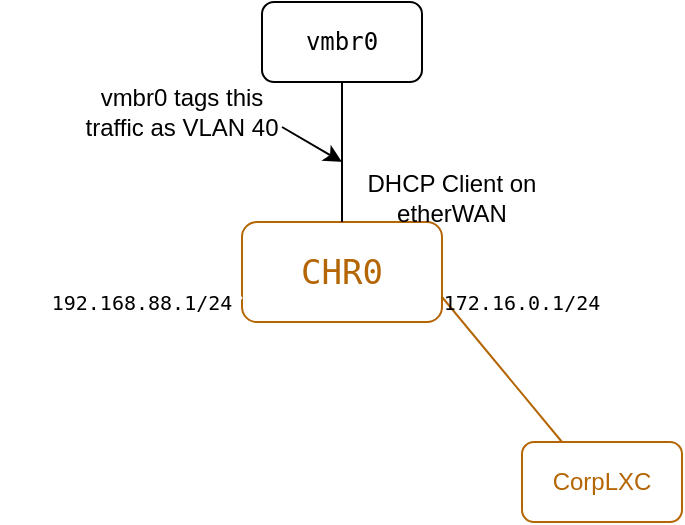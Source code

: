 <mxfile version="28.0.9">
  <diagram name="Page-1" id="E0xHcOXO7ROCn3cZHOuz">
    <mxGraphModel dx="937" dy="597" grid="1" gridSize="10" guides="1" tooltips="1" connect="1" arrows="1" fold="1" page="1" pageScale="1" pageWidth="850" pageHeight="1100" math="0" shadow="0">
      <root>
        <mxCell id="0" />
        <mxCell id="1" parent="0" />
        <mxCell id="F4VbvwQIKq2nN-VzhIap-1" value="&lt;pre&gt;&lt;font style=&quot;font-size: 17px; color: light-dark(rgb(180, 101, 4), rgb(255, 31, 87));&quot;&gt;CHR0&lt;/font&gt;&lt;/pre&gt;" style="rounded=1;whiteSpace=wrap;html=1;strokeColor=light-dark(#B46504,#FF1F57);" vertex="1" parent="1">
          <mxGeometry x="310" y="260" width="100" height="50" as="geometry" />
        </mxCell>
        <mxCell id="F4VbvwQIKq2nN-VzhIap-2" value="&lt;span style=&quot;color: light-dark(rgb(255, 255, 255), rgb(255, 134, 44));&quot;&gt;GuestLXC&lt;/span&gt;" style="rounded=1;whiteSpace=wrap;html=1;strokeColor=light-dark(#FFFFFF,#FF862C);" vertex="1" parent="1">
          <mxGeometry x="190" y="370" width="80" height="40" as="geometry" />
        </mxCell>
        <mxCell id="F4VbvwQIKq2nN-VzhIap-3" value="&lt;span style=&quot;color: light-dark(rgb(180, 101, 4), rgb(255, 65, 73));&quot;&gt;CorpLXC&lt;/span&gt;" style="rounded=1;whiteSpace=wrap;html=1;strokeColor=light-dark(#B46504,#FF4149);" vertex="1" parent="1">
          <mxGeometry x="450" y="370" width="80" height="40" as="geometry" />
        </mxCell>
        <mxCell id="F4VbvwQIKq2nN-VzhIap-4" value="DHCP Client on etherWAN" style="text;html=1;align=center;verticalAlign=middle;whiteSpace=wrap;rounded=0;" vertex="1" parent="1">
          <mxGeometry x="370" y="238" width="90" height="20" as="geometry" />
        </mxCell>
        <mxCell id="F4VbvwQIKq2nN-VzhIap-5" value="&lt;pre&gt;vmbr0&lt;/pre&gt;" style="rounded=1;whiteSpace=wrap;html=1;strokeColor=light-dark(#000000,#000099);" vertex="1" parent="1">
          <mxGeometry x="320" y="150" width="80" height="40" as="geometry" />
        </mxCell>
        <mxCell id="F4VbvwQIKq2nN-VzhIap-6" value="" style="endArrow=none;html=1;rounded=0;entryX=0.5;entryY=1;entryDx=0;entryDy=0;exitX=0.5;exitY=0;exitDx=0;exitDy=0;strokeColor=light-dark(#000000,#000099);" edge="1" parent="1" source="F4VbvwQIKq2nN-VzhIap-1" target="F4VbvwQIKq2nN-VzhIap-5">
          <mxGeometry width="50" height="50" relative="1" as="geometry">
            <mxPoint x="370" y="350" as="sourcePoint" />
            <mxPoint x="420" y="300" as="targetPoint" />
          </mxGeometry>
        </mxCell>
        <mxCell id="F4VbvwQIKq2nN-VzhIap-7" value="vmbr0 tags this traffic as VLAN 40" style="text;html=1;align=center;verticalAlign=middle;whiteSpace=wrap;rounded=0;" vertex="1" parent="1">
          <mxGeometry x="230" y="190" width="100" height="30" as="geometry" />
        </mxCell>
        <mxCell id="F4VbvwQIKq2nN-VzhIap-8" value="" style="endArrow=classic;html=1;rounded=0;exitX=1;exitY=0.75;exitDx=0;exitDy=0;" edge="1" parent="1" source="F4VbvwQIKq2nN-VzhIap-7">
          <mxGeometry width="50" height="50" relative="1" as="geometry">
            <mxPoint x="370" y="310" as="sourcePoint" />
            <mxPoint x="360" y="230" as="targetPoint" />
          </mxGeometry>
        </mxCell>
        <mxCell id="F4VbvwQIKq2nN-VzhIap-9" value="" style="endArrow=none;html=1;rounded=0;exitX=0.75;exitY=0;exitDx=0;exitDy=0;entryX=0;entryY=0.75;entryDx=0;entryDy=0;strokeColor=light-dark(#FFFFFF,#FF862C);" edge="1" parent="1" source="F4VbvwQIKq2nN-VzhIap-2" target="F4VbvwQIKq2nN-VzhIap-1">
          <mxGeometry width="50" height="50" relative="1" as="geometry">
            <mxPoint x="370" y="310" as="sourcePoint" />
            <mxPoint x="420" y="260" as="targetPoint" />
          </mxGeometry>
        </mxCell>
        <mxCell id="F4VbvwQIKq2nN-VzhIap-10" value="" style="endArrow=none;html=1;rounded=0;entryX=0.25;entryY=0;entryDx=0;entryDy=0;exitX=1;exitY=0.75;exitDx=0;exitDy=0;strokeColor=light-dark(#B46504,#FF4149);" edge="1" parent="1" source="F4VbvwQIKq2nN-VzhIap-1" target="F4VbvwQIKq2nN-VzhIap-3">
          <mxGeometry width="50" height="50" relative="1" as="geometry">
            <mxPoint x="370" y="310" as="sourcePoint" />
            <mxPoint x="420" y="260" as="targetPoint" />
          </mxGeometry>
        </mxCell>
        <mxCell id="F4VbvwQIKq2nN-VzhIap-11" value="&lt;pre&gt;&lt;font style=&quot;font-size: 10px;&quot;&gt;192.168.88.1/24&lt;/font&gt;&lt;/pre&gt;" style="text;html=1;align=center;verticalAlign=middle;whiteSpace=wrap;rounded=0;" vertex="1" parent="1">
          <mxGeometry x="210" y="290" width="100" height="20" as="geometry" />
        </mxCell>
        <mxCell id="F4VbvwQIKq2nN-VzhIap-13" value="&lt;pre&gt;&lt;font style=&quot;font-size: 10px;&quot;&gt;172.16.0.1/24&lt;/font&gt;&lt;/pre&gt;" style="text;html=1;align=center;verticalAlign=middle;whiteSpace=wrap;rounded=0;" vertex="1" parent="1">
          <mxGeometry x="400" y="290" width="100" height="20" as="geometry" />
        </mxCell>
      </root>
    </mxGraphModel>
  </diagram>
</mxfile>
